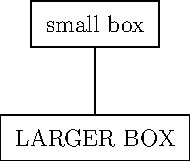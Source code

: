 real margin=2mm;
frame b1,b2;
box(b1,Label("small box",(0,0)),margin);
box(b2,Label("LARGER BOX",(0,-2cm)),margin);
add(b1);
add(b2);
draw(point(b1,S)--point(b2,N),currentpen);
